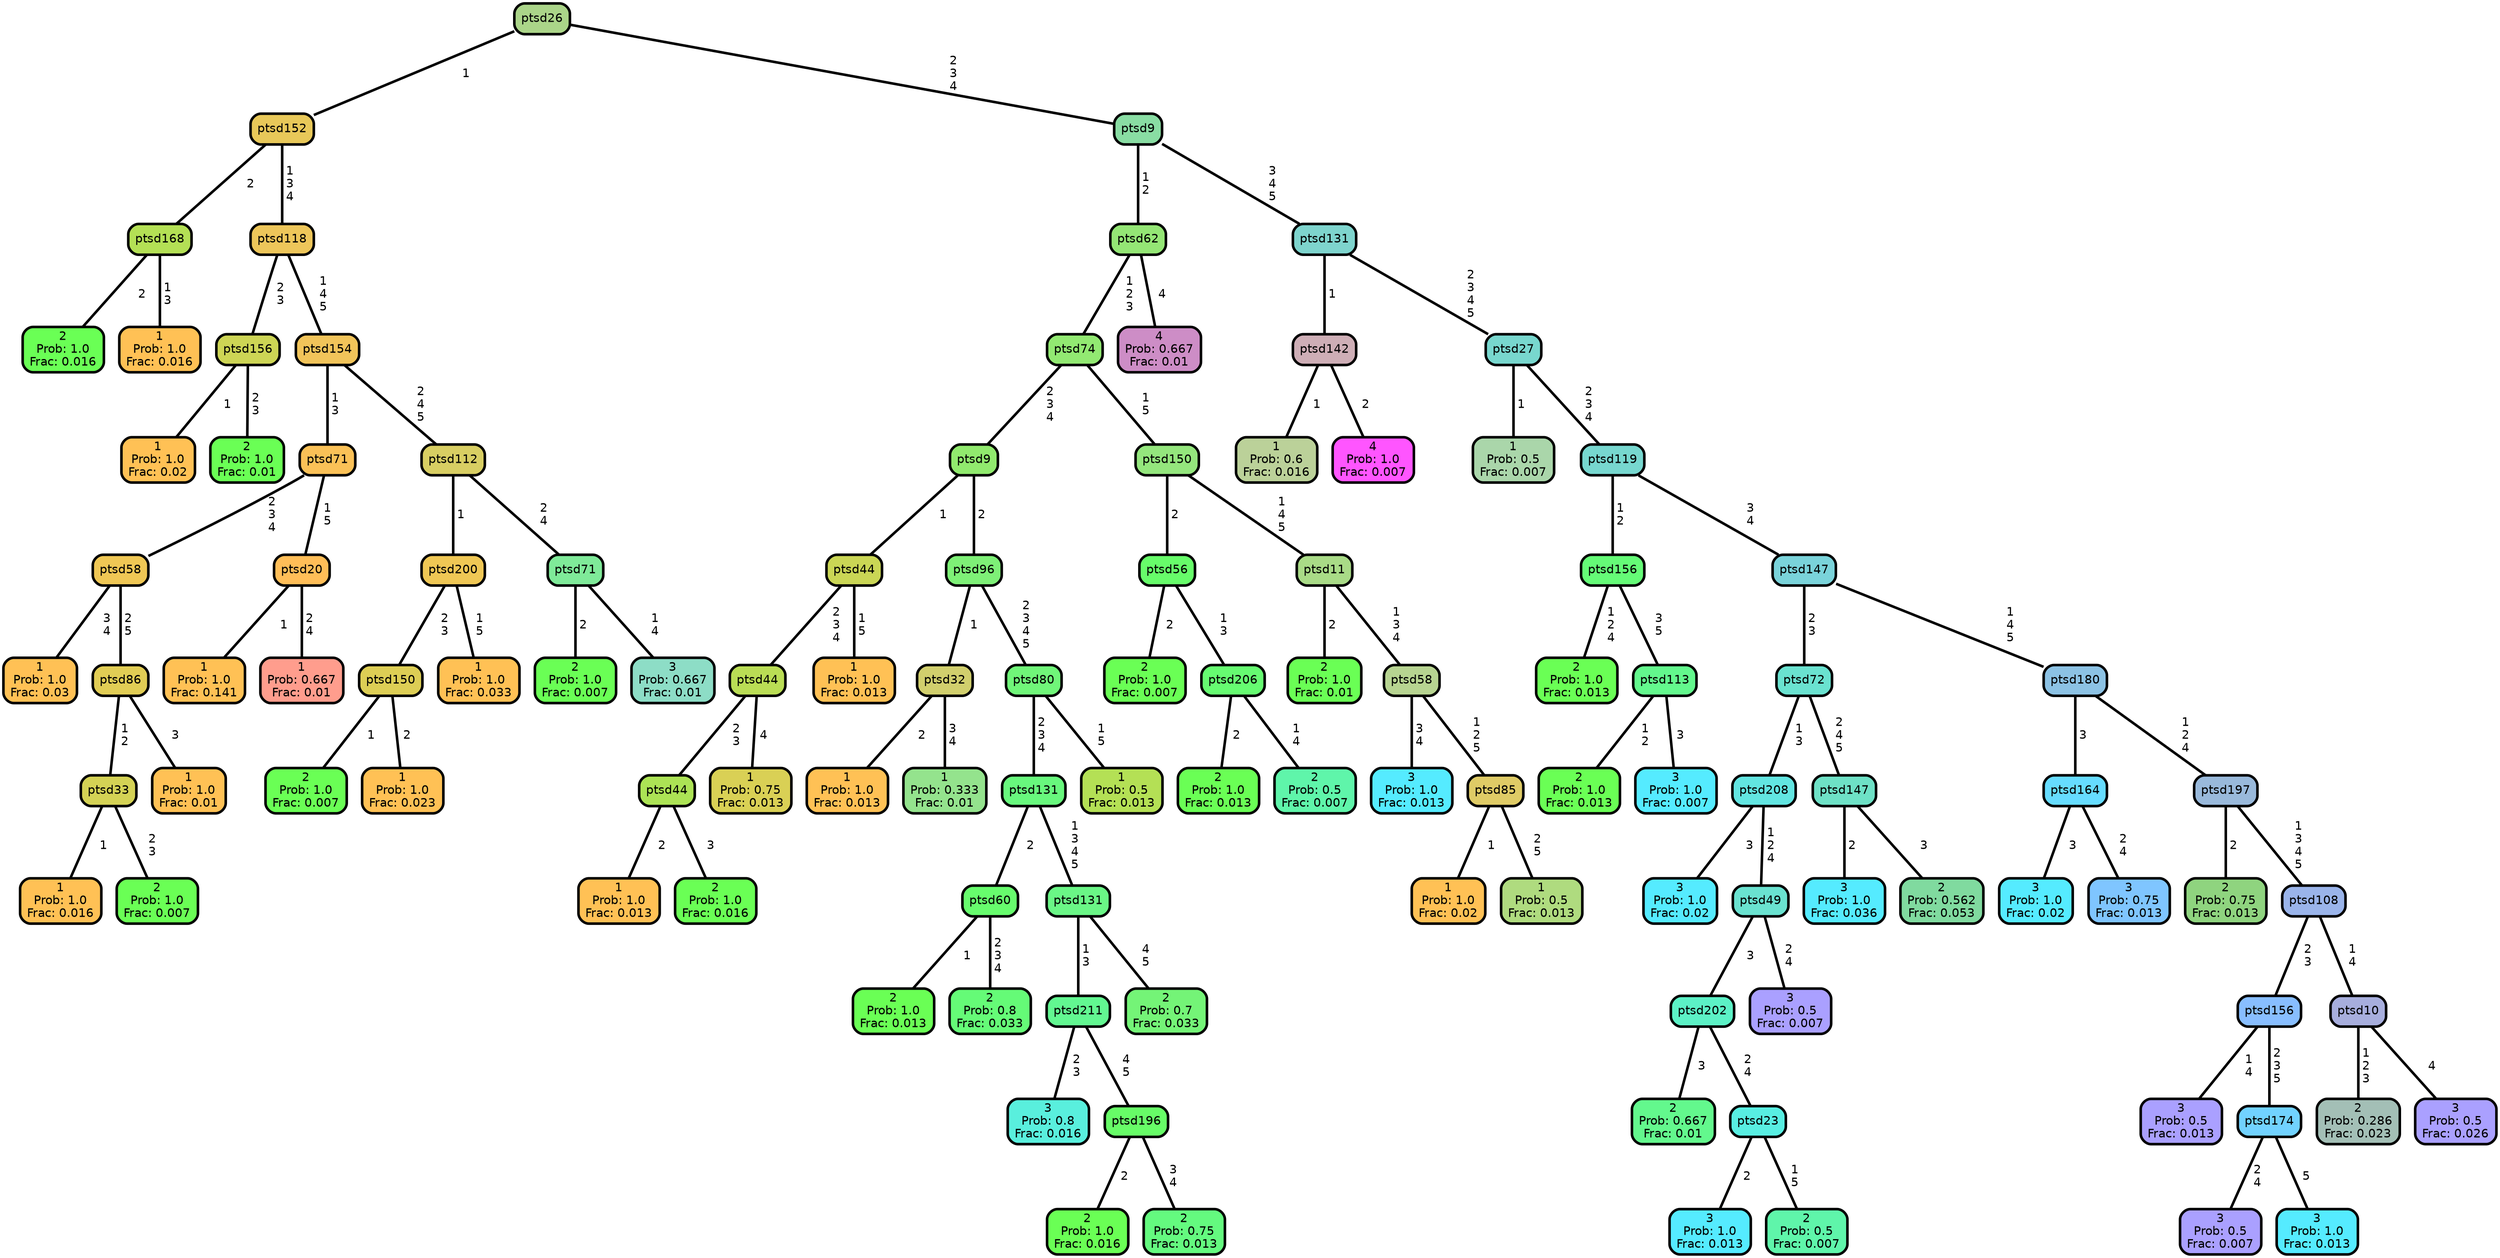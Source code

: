 graph Tree {
node [shape=box, style="filled, rounded",color="black",penwidth="3",fontcolor="black",                 fontname=helvetica] ;
graph [ranksep="0 equally", splines=straight,                 bgcolor=transparent, dpi=200] ;
edge [fontname=helvetica, color=black] ;
0 [label="2
Prob: 1.0
Frac: 0.016", fillcolor="#6aff55"] ;
1 [label="ptsd168", fillcolor="#b4e055"] ;
2 [label="1
Prob: 1.0
Frac: 0.016", fillcolor="#ffc155"] ;
3 [label="ptsd152", fillcolor="#e8c859"] ;
4 [label="1
Prob: 1.0
Frac: 0.02", fillcolor="#ffc155"] ;
5 [label="ptsd156", fillcolor="#cdd555"] ;
6 [label="2
Prob: 1.0
Frac: 0.01", fillcolor="#6aff55"] ;
7 [label="ptsd118", fillcolor="#edc65a"] ;
8 [label="1
Prob: 1.0
Frac: 0.03", fillcolor="#ffc155"] ;
9 [label="ptsd58", fillcolor="#efc755"] ;
10 [label="1
Prob: 1.0
Frac: 0.016", fillcolor="#ffc155"] ;
11 [label="ptsd33", fillcolor="#d4d255"] ;
12 [label="2
Prob: 1.0
Frac: 0.007", fillcolor="#6aff55"] ;
13 [label="ptsd86", fillcolor="#e1cd55"] ;
14 [label="1
Prob: 1.0
Frac: 0.01", fillcolor="#ffc155"] ;
15 [label="ptsd71", fillcolor="#fac157"] ;
16 [label="1
Prob: 1.0
Frac: 0.141", fillcolor="#ffc155"] ;
17 [label="ptsd20", fillcolor="#ffbe58"] ;
18 [label="1
Prob: 0.667
Frac: 0.01", fillcolor="#ff9d8d"] ;
19 [label="ptsd154", fillcolor="#f1c45a"] ;
20 [label="2
Prob: 1.0
Frac: 0.007", fillcolor="#6aff55"] ;
21 [label="ptsd150", fillcolor="#ddce55"] ;
22 [label="1
Prob: 1.0
Frac: 0.023", fillcolor="#ffc155"] ;
23 [label="ptsd200", fillcolor="#efc755"] ;
24 [label="1
Prob: 1.0
Frac: 0.033", fillcolor="#ffc155"] ;
25 [label="ptsd112", fillcolor="#d8ce63"] ;
26 [label="2
Prob: 1.0
Frac: 0.007", fillcolor="#6aff55"] ;
27 [label="ptsd71", fillcolor="#7fea99"] ;
28 [label="3
Prob: 0.667
Frac: 0.01", fillcolor="#8dddc6"] ;
29 [label="ptsd26", fillcolor="#abd589"] ;
30 [label="1
Prob: 1.0
Frac: 0.013", fillcolor="#ffc155"] ;
31 [label="ptsd44", fillcolor="#ace355"] ;
32 [label="2
Prob: 1.0
Frac: 0.016", fillcolor="#6aff55"] ;
33 [label="ptsd44", fillcolor="#badd55"] ;
34 [label="1
Prob: 0.75
Frac: 0.013", fillcolor="#d9d055"] ;
35 [label="ptsd44", fillcolor="#cad655"] ;
36 [label="1
Prob: 1.0
Frac: 0.013", fillcolor="#ffc155"] ;
37 [label="ptsd9", fillcolor="#91ea6e"] ;
38 [label="1
Prob: 1.0
Frac: 0.013", fillcolor="#ffc155"] ;
39 [label="ptsd32", fillcolor="#d1cf6d"] ;
40 [label="1
Prob: 0.333
Frac: 0.01", fillcolor="#94e38d"] ;
41 [label="ptsd96", fillcolor="#7ef077"] ;
42 [label="2
Prob: 1.0
Frac: 0.013", fillcolor="#6aff55"] ;
43 [label="ptsd60", fillcolor="#67fc6d"] ;
44 [label="2
Prob: 0.8
Frac: 0.033", fillcolor="#65fb77"] ;
45 [label="ptsd131", fillcolor="#68f87d"] ;
46 [label="3
Prob: 0.8
Frac: 0.016", fillcolor="#59efdd"] ;
47 [label="ptsd211", fillcolor="#62f791"] ;
48 [label="2
Prob: 1.0
Frac: 0.016", fillcolor="#6aff55"] ;
49 [label="ptsd196", fillcolor="#67fc67"] ;
50 [label="2
Prob: 0.75
Frac: 0.013", fillcolor="#64fa7f"] ;
51 [label="ptsd131", fillcolor="#6af686"] ;
52 [label="2
Prob: 0.7
Frac: 0.033", fillcolor="#74f477"] ;
53 [label="ptsd80", fillcolor="#70f679"] ;
54 [label="1
Prob: 0.5
Frac: 0.013", fillcolor="#b4e055"] ;
55 [label="ptsd74", fillcolor="#92e972"] ;
56 [label="2
Prob: 1.0
Frac: 0.007", fillcolor="#6aff55"] ;
57 [label="ptsd56", fillcolor="#67fc6a"] ;
58 [label="2
Prob: 1.0
Frac: 0.013", fillcolor="#6aff55"] ;
59 [label="ptsd206", fillcolor="#66fb71"] ;
60 [label="2
Prob: 0.5
Frac: 0.007", fillcolor="#5ff5aa"] ;
61 [label="ptsd150", fillcolor="#94e67d"] ;
62 [label="2
Prob: 1.0
Frac: 0.01", fillcolor="#6aff55"] ;
63 [label="ptsd11", fillcolor="#a9db87"] ;
64 [label="3
Prob: 1.0
Frac: 0.013", fillcolor="#55ebff"] ;
65 [label="ptsd58", fillcolor="#b7d491"] ;
66 [label="1
Prob: 1.0
Frac: 0.02", fillcolor="#ffc155"] ;
67 [label="ptsd85", fillcolor="#dfcb66"] ;
68 [label="1
Prob: 0.5
Frac: 0.013", fillcolor="#afdb7f"] ;
69 [label="ptsd62", fillcolor="#94e675"] ;
70 [label="4
Prob: 0.667
Frac: 0.01", fillcolor="#cd8dc6"] ;
71 [label="ptsd9", fillcolor="#89dda3"] ;
72 [label="1
Prob: 0.6
Frac: 0.016", fillcolor="#bbd199"] ;
73 [label="ptsd142", fillcolor="#ceaeb6"] ;
74 [label="4
Prob: 1.0
Frac: 0.007", fillcolor="#ff55ff"] ;
75 [label="ptsd131", fillcolor="#7ed4cd"] ;
76 [label="1
Prob: 0.5
Frac: 0.007", fillcolor="#aad6aa"] ;
77 [label="ptsd27", fillcolor="#78d7ce"] ;
78 [label="2
Prob: 1.0
Frac: 0.013", fillcolor="#6aff55"] ;
79 [label="ptsd156", fillcolor="#65fb77"] ;
80 [label="2
Prob: 1.0
Frac: 0.013", fillcolor="#6aff55"] ;
81 [label="ptsd113", fillcolor="#63f88d"] ;
82 [label="3
Prob: 1.0
Frac: 0.007", fillcolor="#55ebff"] ;
83 [label="ptsd119", fillcolor="#77d7cf"] ;
84 [label="3
Prob: 1.0
Frac: 0.02", fillcolor="#55ebff"] ;
85 [label="ptsd208", fillcolor="#62e5e1"] ;
86 [label="2
Prob: 0.667
Frac: 0.01", fillcolor="#63f88d"] ;
87 [label="ptsd202", fillcolor="#5cf1c6"] ;
88 [label="3
Prob: 1.0
Frac: 0.013", fillcolor="#55ebff"] ;
89 [label="ptsd23", fillcolor="#58eee2"] ;
90 [label="2
Prob: 0.5
Frac: 0.007", fillcolor="#5ff5aa"] ;
91 [label="ptsd49", fillcolor="#6ae2d0"] ;
92 [label="3
Prob: 0.5
Frac: 0.007", fillcolor="#aaa0ff"] ;
93 [label="ptsd72", fillcolor="#6ae2d0"] ;
94 [label="3
Prob: 1.0
Frac: 0.036", fillcolor="#55ebff"] ;
95 [label="ptsd147", fillcolor="#6ee1c6"] ;
96 [label="2
Prob: 0.562
Frac: 0.053", fillcolor="#80da9f"] ;
97 [label="ptsd147", fillcolor="#7ad3da"] ;
98 [label="3
Prob: 1.0
Frac: 0.02", fillcolor="#55ebff"] ;
99 [label="ptsd164", fillcolor="#66dcff"] ;
100 [label="3
Prob: 0.75
Frac: 0.013", fillcolor="#7fc5ff"] ;
101 [label="ptsd180", fillcolor="#8cc2e4"] ;
102 [label="2
Prob: 0.75
Frac: 0.013", fillcolor="#8fd47f"] ;
103 [label="ptsd197", fillcolor="#99b9db"] ;
104 [label="3
Prob: 0.5
Frac: 0.013", fillcolor="#aaa0ff"] ;
105 [label="ptsd156", fillcolor="#88beff"] ;
106 [label="3
Prob: 0.5
Frac: 0.007", fillcolor="#aaa0ff"] ;
107 [label="ptsd174", fillcolor="#71d2ff"] ;
108 [label="3
Prob: 1.0
Frac: 0.013", fillcolor="#55ebff"] ;
109 [label="ptsd108", fillcolor="#9ab4ea"] ;
110 [label="2
Prob: 0.286
Frac: 0.023", fillcolor="#a3bfb6"] ;
111 [label="ptsd10", fillcolor="#a7aedd"] ;
112 [label="3
Prob: 0.5
Frac: 0.026", fillcolor="#aaa0ff"] ;
1 -- 0 [label=" 2",penwidth=3] ;
1 -- 2 [label=" 1\n 3",penwidth=3] ;
3 -- 1 [label=" 2",penwidth=3] ;
3 -- 7 [label=" 1\n 3\n 4",penwidth=3] ;
5 -- 4 [label=" 1",penwidth=3] ;
5 -- 6 [label=" 2\n 3",penwidth=3] ;
7 -- 5 [label=" 2\n 3",penwidth=3] ;
7 -- 19 [label=" 1\n 4\n 5",penwidth=3] ;
9 -- 8 [label=" 3\n 4",penwidth=3] ;
9 -- 13 [label=" 2\n 5",penwidth=3] ;
11 -- 10 [label=" 1",penwidth=3] ;
11 -- 12 [label=" 2\n 3",penwidth=3] ;
13 -- 11 [label=" 1\n 2",penwidth=3] ;
13 -- 14 [label=" 3",penwidth=3] ;
15 -- 9 [label=" 2\n 3\n 4",penwidth=3] ;
15 -- 17 [label=" 1\n 5",penwidth=3] ;
17 -- 16 [label=" 1",penwidth=3] ;
17 -- 18 [label=" 2\n 4",penwidth=3] ;
19 -- 15 [label=" 1\n 3",penwidth=3] ;
19 -- 25 [label=" 2\n 4\n 5",penwidth=3] ;
21 -- 20 [label=" 1",penwidth=3] ;
21 -- 22 [label=" 2",penwidth=3] ;
23 -- 21 [label=" 2\n 3",penwidth=3] ;
23 -- 24 [label=" 1\n 5",penwidth=3] ;
25 -- 23 [label=" 1",penwidth=3] ;
25 -- 27 [label=" 2\n 4",penwidth=3] ;
27 -- 26 [label=" 2",penwidth=3] ;
27 -- 28 [label=" 1\n 4",penwidth=3] ;
29 -- 3 [label=" 1",penwidth=3] ;
29 -- 71 [label=" 2\n 3\n 4",penwidth=3] ;
31 -- 30 [label=" 2",penwidth=3] ;
31 -- 32 [label=" 3",penwidth=3] ;
33 -- 31 [label=" 2\n 3",penwidth=3] ;
33 -- 34 [label=" 4",penwidth=3] ;
35 -- 33 [label=" 2\n 3\n 4",penwidth=3] ;
35 -- 36 [label=" 1\n 5",penwidth=3] ;
37 -- 35 [label=" 1",penwidth=3] ;
37 -- 41 [label=" 2",penwidth=3] ;
39 -- 38 [label=" 2",penwidth=3] ;
39 -- 40 [label=" 3\n 4",penwidth=3] ;
41 -- 39 [label=" 1",penwidth=3] ;
41 -- 53 [label=" 2\n 3\n 4\n 5",penwidth=3] ;
43 -- 42 [label=" 1",penwidth=3] ;
43 -- 44 [label=" 2\n 3\n 4",penwidth=3] ;
45 -- 43 [label=" 2",penwidth=3] ;
45 -- 51 [label=" 1\n 3\n 4\n 5",penwidth=3] ;
47 -- 46 [label=" 2\n 3",penwidth=3] ;
47 -- 49 [label=" 4\n 5",penwidth=3] ;
49 -- 48 [label=" 2",penwidth=3] ;
49 -- 50 [label=" 3\n 4",penwidth=3] ;
51 -- 47 [label=" 1\n 3",penwidth=3] ;
51 -- 52 [label=" 4\n 5",penwidth=3] ;
53 -- 45 [label=" 2\n 3\n 4",penwidth=3] ;
53 -- 54 [label=" 1\n 5",penwidth=3] ;
55 -- 37 [label=" 2\n 3\n 4",penwidth=3] ;
55 -- 61 [label=" 1\n 5",penwidth=3] ;
57 -- 56 [label=" 2",penwidth=3] ;
57 -- 59 [label=" 1\n 3",penwidth=3] ;
59 -- 58 [label=" 2",penwidth=3] ;
59 -- 60 [label=" 1\n 4",penwidth=3] ;
61 -- 57 [label=" 2",penwidth=3] ;
61 -- 63 [label=" 1\n 4\n 5",penwidth=3] ;
63 -- 62 [label=" 2",penwidth=3] ;
63 -- 65 [label=" 1\n 3\n 4",penwidth=3] ;
65 -- 64 [label=" 3\n 4",penwidth=3] ;
65 -- 67 [label=" 1\n 2\n 5",penwidth=3] ;
67 -- 66 [label=" 1",penwidth=3] ;
67 -- 68 [label=" 2\n 5",penwidth=3] ;
69 -- 55 [label=" 1\n 2\n 3",penwidth=3] ;
69 -- 70 [label=" 4",penwidth=3] ;
71 -- 69 [label=" 1\n 2",penwidth=3] ;
71 -- 75 [label=" 3\n 4\n 5",penwidth=3] ;
73 -- 72 [label=" 1",penwidth=3] ;
73 -- 74 [label=" 2",penwidth=3] ;
75 -- 73 [label=" 1",penwidth=3] ;
75 -- 77 [label=" 2\n 3\n 4\n 5",penwidth=3] ;
77 -- 76 [label=" 1",penwidth=3] ;
77 -- 83 [label=" 2\n 3\n 4",penwidth=3] ;
79 -- 78 [label=" 1\n 2\n 4",penwidth=3] ;
79 -- 81 [label=" 3\n 5",penwidth=3] ;
81 -- 80 [label=" 1\n 2",penwidth=3] ;
81 -- 82 [label=" 3",penwidth=3] ;
83 -- 79 [label=" 1\n 2",penwidth=3] ;
83 -- 97 [label=" 3\n 4",penwidth=3] ;
85 -- 84 [label=" 3",penwidth=3] ;
85 -- 91 [label=" 1\n 2\n 4",penwidth=3] ;
87 -- 86 [label=" 3",penwidth=3] ;
87 -- 89 [label=" 2\n 4",penwidth=3] ;
89 -- 88 [label=" 2",penwidth=3] ;
89 -- 90 [label=" 1\n 5",penwidth=3] ;
91 -- 87 [label=" 3",penwidth=3] ;
91 -- 92 [label=" 2\n 4",penwidth=3] ;
93 -- 85 [label=" 1\n 3",penwidth=3] ;
93 -- 95 [label=" 2\n 4\n 5",penwidth=3] ;
95 -- 94 [label=" 2",penwidth=3] ;
95 -- 96 [label=" 3",penwidth=3] ;
97 -- 93 [label=" 2\n 3",penwidth=3] ;
97 -- 101 [label=" 1\n 4\n 5",penwidth=3] ;
99 -- 98 [label=" 3",penwidth=3] ;
99 -- 100 [label=" 2\n 4",penwidth=3] ;
101 -- 99 [label=" 3",penwidth=3] ;
101 -- 103 [label=" 1\n 2\n 4",penwidth=3] ;
103 -- 102 [label=" 2",penwidth=3] ;
103 -- 109 [label=" 1\n 3\n 4\n 5",penwidth=3] ;
105 -- 104 [label=" 1\n 4",penwidth=3] ;
105 -- 107 [label=" 2\n 3\n 5",penwidth=3] ;
107 -- 106 [label=" 2\n 4",penwidth=3] ;
107 -- 108 [label=" 5",penwidth=3] ;
109 -- 105 [label=" 2\n 3",penwidth=3] ;
109 -- 111 [label=" 1\n 4",penwidth=3] ;
111 -- 110 [label=" 1\n 2\n 3",penwidth=3] ;
111 -- 112 [label=" 4",penwidth=3] ;
{rank = same;}}